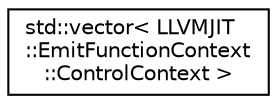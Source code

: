 digraph "Graphical Class Hierarchy"
{
  edge [fontname="Helvetica",fontsize="10",labelfontname="Helvetica",labelfontsize="10"];
  node [fontname="Helvetica",fontsize="10",shape=record];
  rankdir="LR";
  Node0 [label="std::vector\< LLVMJIT\l::EmitFunctionContext\l::ControlContext \>",height=0.2,width=0.4,color="black", fillcolor="white", style="filled",URL="$classstd_1_1vector.html"];
}
